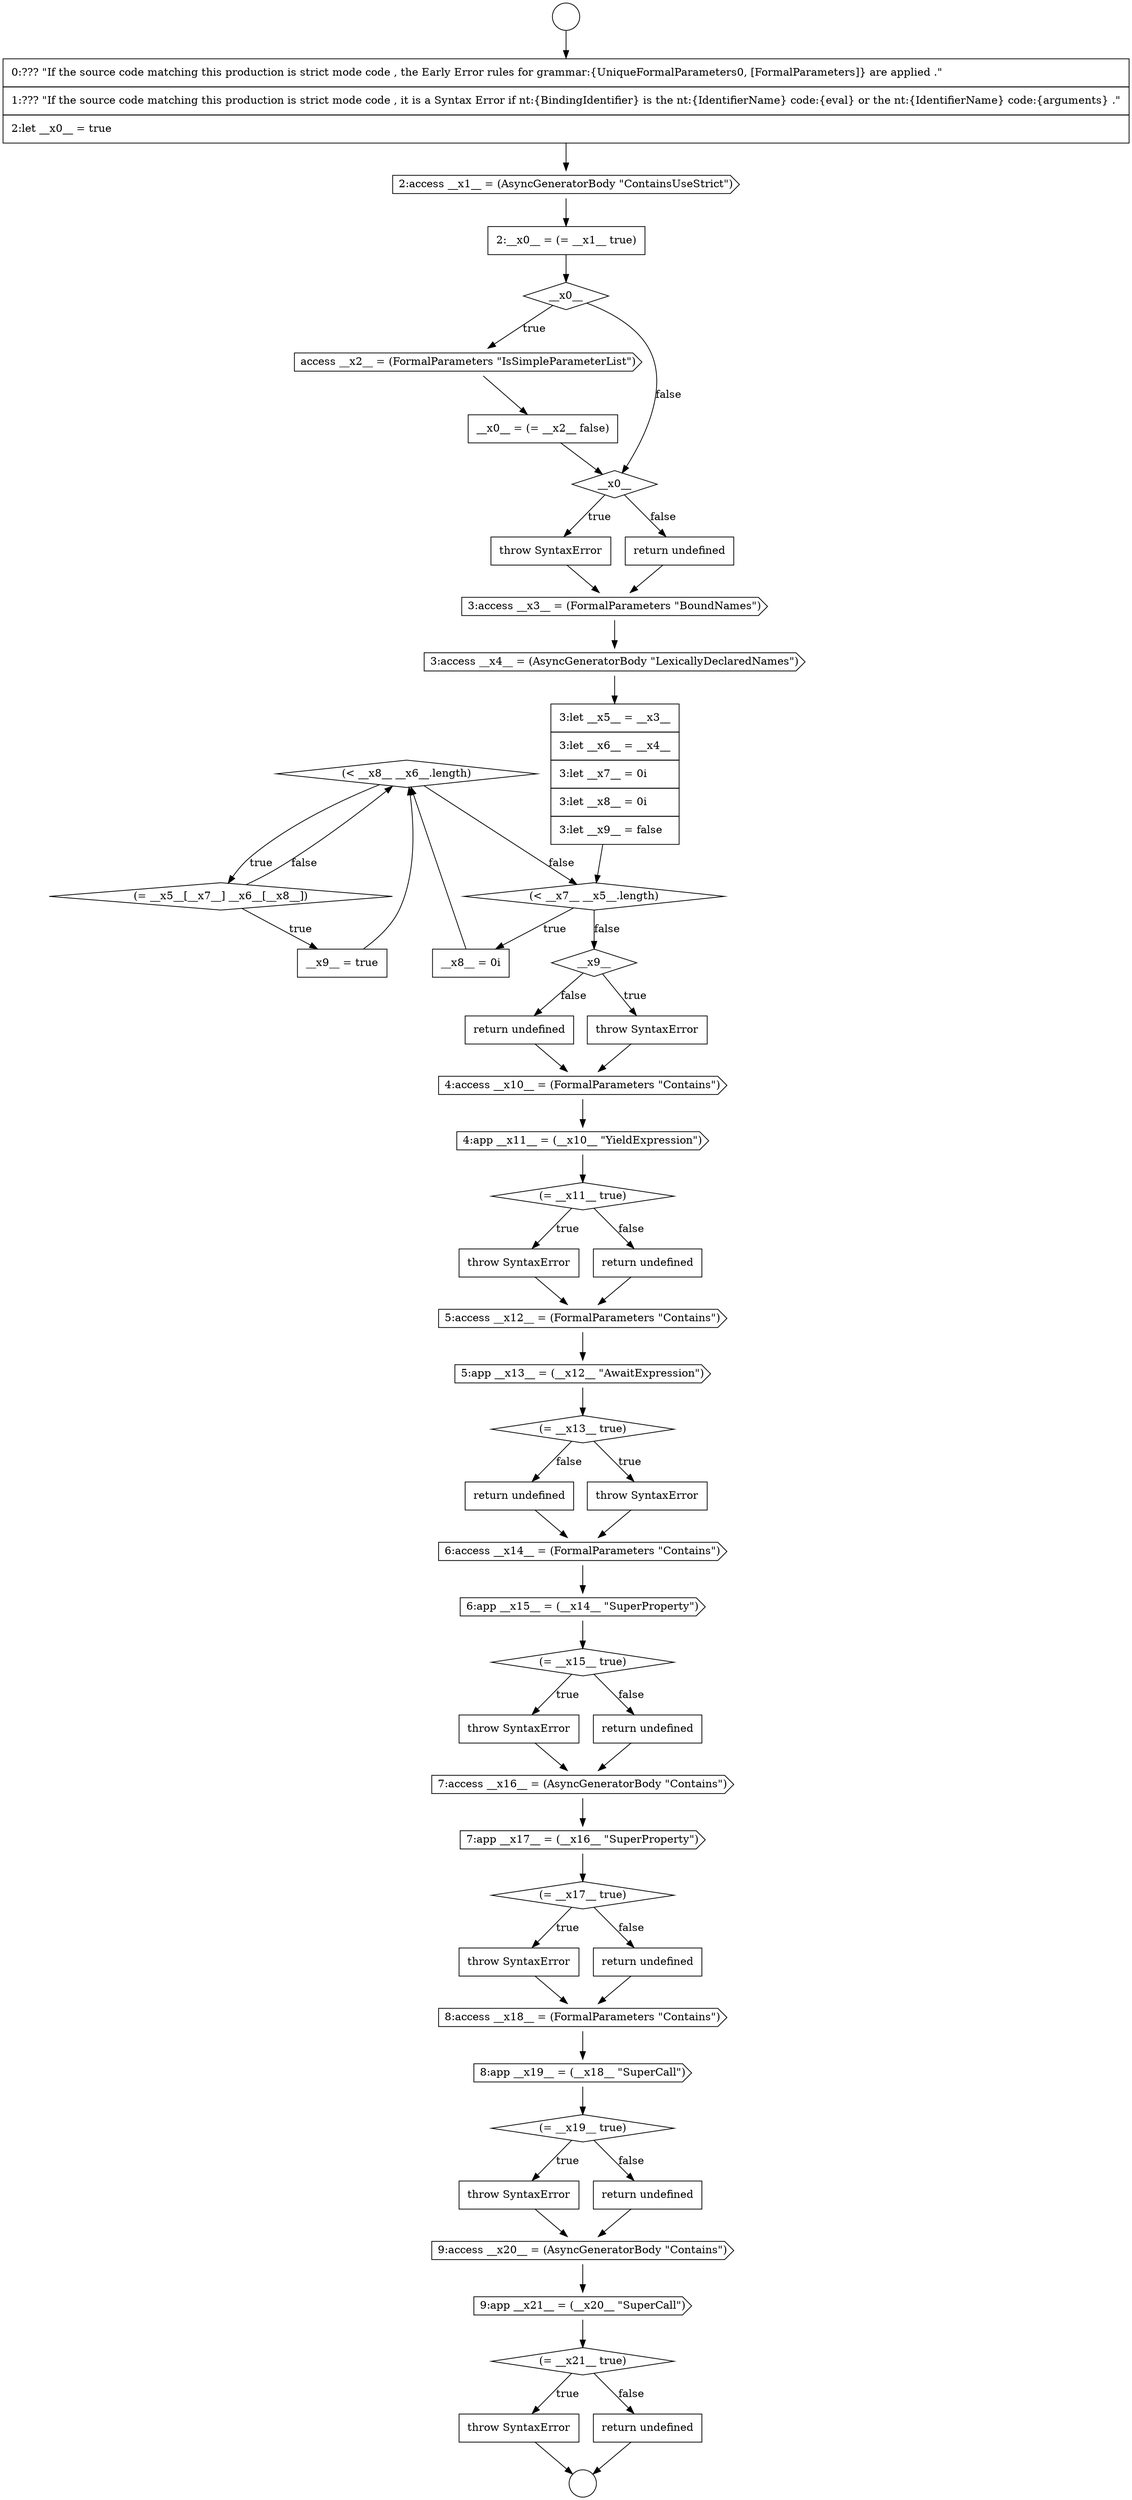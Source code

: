 digraph {
  node19204 [shape=diamond, label=<<font color="black">(&lt; __x8__ __x6__.length)</font>> color="black" fillcolor="white" style=filled]
  node19213 [shape=none, margin=0, label=<<font color="black">
    <table border="0" cellborder="1" cellspacing="0" cellpadding="10">
      <tr><td align="left">throw SyntaxError</td></tr>
    </table>
  </font>> color="black" fillcolor="white" style=filled]
  node19226 [shape=cds, label=<<font color="black">7:app __x17__ = (__x16__ &quot;SuperProperty&quot;)</font>> color="black" fillcolor="white" style=filled]
  node19231 [shape=cds, label=<<font color="black">8:app __x19__ = (__x18__ &quot;SuperCall&quot;)</font>> color="black" fillcolor="white" style=filled]
  node19203 [shape=none, margin=0, label=<<font color="black">
    <table border="0" cellborder="1" cellspacing="0" cellpadding="10">
      <tr><td align="left">__x8__ = 0i</td></tr>
    </table>
  </font>> color="black" fillcolor="white" style=filled]
  node19228 [shape=none, margin=0, label=<<font color="black">
    <table border="0" cellborder="1" cellspacing="0" cellpadding="10">
      <tr><td align="left">throw SyntaxError</td></tr>
    </table>
  </font>> color="black" fillcolor="white" style=filled]
  node19230 [shape=cds, label=<<font color="black">8:access __x18__ = (FormalParameters &quot;Contains&quot;)</font>> color="black" fillcolor="white" style=filled]
  node19236 [shape=cds, label=<<font color="black">9:app __x21__ = (__x20__ &quot;SuperCall&quot;)</font>> color="black" fillcolor="white" style=filled]
  node19191 [shape=cds, label=<<font color="black">2:access __x1__ = (AsyncGeneratorBody &quot;ContainsUseStrict&quot;)</font>> color="black" fillcolor="white" style=filled]
  node19219 [shape=none, margin=0, label=<<font color="black">
    <table border="0" cellborder="1" cellspacing="0" cellpadding="10">
      <tr><td align="left">return undefined</td></tr>
    </table>
  </font>> color="black" fillcolor="white" style=filled]
  node19209 [shape=none, margin=0, label=<<font color="black">
    <table border="0" cellborder="1" cellspacing="0" cellpadding="10">
      <tr><td align="left">return undefined</td></tr>
    </table>
  </font>> color="black" fillcolor="white" style=filled]
  node19223 [shape=none, margin=0, label=<<font color="black">
    <table border="0" cellborder="1" cellspacing="0" cellpadding="10">
      <tr><td align="left">throw SyntaxError</td></tr>
    </table>
  </font>> color="black" fillcolor="white" style=filled]
  node19197 [shape=none, margin=0, label=<<font color="black">
    <table border="0" cellborder="1" cellspacing="0" cellpadding="10">
      <tr><td align="left">throw SyntaxError</td></tr>
    </table>
  </font>> color="black" fillcolor="white" style=filled]
  node19206 [shape=none, margin=0, label=<<font color="black">
    <table border="0" cellborder="1" cellspacing="0" cellpadding="10">
      <tr><td align="left">__x9__ = true</td></tr>
    </table>
  </font>> color="black" fillcolor="white" style=filled]
  node19201 [shape=none, margin=0, label=<<font color="black">
    <table border="0" cellborder="1" cellspacing="0" cellpadding="10">
      <tr><td align="left">3:let __x5__ = __x3__</td></tr>
      <tr><td align="left">3:let __x6__ = __x4__</td></tr>
      <tr><td align="left">3:let __x7__ = 0i</td></tr>
      <tr><td align="left">3:let __x8__ = 0i</td></tr>
      <tr><td align="left">3:let __x9__ = false</td></tr>
    </table>
  </font>> color="black" fillcolor="white" style=filled]
  node19216 [shape=cds, label=<<font color="black">5:app __x13__ = (__x12__ &quot;AwaitExpression&quot;)</font>> color="black" fillcolor="white" style=filled]
  node19233 [shape=none, margin=0, label=<<font color="black">
    <table border="0" cellborder="1" cellspacing="0" cellpadding="10">
      <tr><td align="left">throw SyntaxError</td></tr>
    </table>
  </font>> color="black" fillcolor="white" style=filled]
  node19238 [shape=none, margin=0, label=<<font color="black">
    <table border="0" cellborder="1" cellspacing="0" cellpadding="10">
      <tr><td align="left">throw SyntaxError</td></tr>
    </table>
  </font>> color="black" fillcolor="white" style=filled]
  node19194 [shape=cds, label=<<font color="black">access __x2__ = (FormalParameters &quot;IsSimpleParameterList&quot;)</font>> color="black" fillcolor="white" style=filled]
  node19218 [shape=none, margin=0, label=<<font color="black">
    <table border="0" cellborder="1" cellspacing="0" cellpadding="10">
      <tr><td align="left">throw SyntaxError</td></tr>
    </table>
  </font>> color="black" fillcolor="white" style=filled]
  node19214 [shape=none, margin=0, label=<<font color="black">
    <table border="0" cellborder="1" cellspacing="0" cellpadding="10">
      <tr><td align="left">return undefined</td></tr>
    </table>
  </font>> color="black" fillcolor="white" style=filled]
  node19190 [shape=none, margin=0, label=<<font color="black">
    <table border="0" cellborder="1" cellspacing="0" cellpadding="10">
      <tr><td align="left">0:??? &quot;If the source code matching this production is strict mode code , the Early Error rules for grammar:{UniqueFormalParameters0, [FormalParameters]} are applied .&quot;</td></tr>
      <tr><td align="left">1:??? &quot;If the source code matching this production is strict mode code , it is a Syntax Error if nt:{BindingIdentifier} is the nt:{IdentifierName} code:{eval} or the nt:{IdentifierName} code:{arguments} .&quot;</td></tr>
      <tr><td align="left">2:let __x0__ = true</td></tr>
    </table>
  </font>> color="black" fillcolor="white" style=filled]
  node19235 [shape=cds, label=<<font color="black">9:access __x20__ = (AsyncGeneratorBody &quot;Contains&quot;)</font>> color="black" fillcolor="white" style=filled]
  node19210 [shape=cds, label=<<font color="black">4:access __x10__ = (FormalParameters &quot;Contains&quot;)</font>> color="black" fillcolor="white" style=filled]
  node19195 [shape=none, margin=0, label=<<font color="black">
    <table border="0" cellborder="1" cellspacing="0" cellpadding="10">
      <tr><td align="left">__x0__ = (= __x2__ false)</td></tr>
    </table>
  </font>> color="black" fillcolor="white" style=filled]
  node19222 [shape=diamond, label=<<font color="black">(= __x15__ true)</font>> color="black" fillcolor="white" style=filled]
  node19198 [shape=none, margin=0, label=<<font color="black">
    <table border="0" cellborder="1" cellspacing="0" cellpadding="10">
      <tr><td align="left">return undefined</td></tr>
    </table>
  </font>> color="black" fillcolor="white" style=filled]
  node19227 [shape=diamond, label=<<font color="black">(= __x17__ true)</font>> color="black" fillcolor="white" style=filled]
  node19217 [shape=diamond, label=<<font color="black">(= __x13__ true)</font>> color="black" fillcolor="white" style=filled]
  node19215 [shape=cds, label=<<font color="black">5:access __x12__ = (FormalParameters &quot;Contains&quot;)</font>> color="black" fillcolor="white" style=filled]
  node19202 [shape=diamond, label=<<font color="black">(&lt; __x7__ __x5__.length)</font>> color="black" fillcolor="white" style=filled]
  node19234 [shape=none, margin=0, label=<<font color="black">
    <table border="0" cellborder="1" cellspacing="0" cellpadding="10">
      <tr><td align="left">return undefined</td></tr>
    </table>
  </font>> color="black" fillcolor="white" style=filled]
  node19189 [shape=circle label=" " color="black" fillcolor="white" style=filled]
  node19208 [shape=none, margin=0, label=<<font color="black">
    <table border="0" cellborder="1" cellspacing="0" cellpadding="10">
      <tr><td align="left">throw SyntaxError</td></tr>
    </table>
  </font>> color="black" fillcolor="white" style=filled]
  node19239 [shape=none, margin=0, label=<<font color="black">
    <table border="0" cellborder="1" cellspacing="0" cellpadding="10">
      <tr><td align="left">return undefined</td></tr>
    </table>
  </font>> color="black" fillcolor="white" style=filled]
  node19221 [shape=cds, label=<<font color="black">6:app __x15__ = (__x14__ &quot;SuperProperty&quot;)</font>> color="black" fillcolor="white" style=filled]
  node19211 [shape=cds, label=<<font color="black">4:app __x11__ = (__x10__ &quot;YieldExpression&quot;)</font>> color="black" fillcolor="white" style=filled]
  node19199 [shape=cds, label=<<font color="black">3:access __x3__ = (FormalParameters &quot;BoundNames&quot;)</font>> color="black" fillcolor="white" style=filled]
  node19192 [shape=none, margin=0, label=<<font color="black">
    <table border="0" cellborder="1" cellspacing="0" cellpadding="10">
      <tr><td align="left">2:__x0__ = (= __x1__ true)</td></tr>
    </table>
  </font>> color="black" fillcolor="white" style=filled]
  node19229 [shape=none, margin=0, label=<<font color="black">
    <table border="0" cellborder="1" cellspacing="0" cellpadding="10">
      <tr><td align="left">return undefined</td></tr>
    </table>
  </font>> color="black" fillcolor="white" style=filled]
  node19220 [shape=cds, label=<<font color="black">6:access __x14__ = (FormalParameters &quot;Contains&quot;)</font>> color="black" fillcolor="white" style=filled]
  node19224 [shape=none, margin=0, label=<<font color="black">
    <table border="0" cellborder="1" cellspacing="0" cellpadding="10">
      <tr><td align="left">return undefined</td></tr>
    </table>
  </font>> color="black" fillcolor="white" style=filled]
  node19196 [shape=diamond, label=<<font color="black">__x0__</font>> color="black" fillcolor="white" style=filled]
  node19225 [shape=cds, label=<<font color="black">7:access __x16__ = (AsyncGeneratorBody &quot;Contains&quot;)</font>> color="black" fillcolor="white" style=filled]
  node19205 [shape=diamond, label=<<font color="black">(= __x5__[__x7__] __x6__[__x8__])</font>> color="black" fillcolor="white" style=filled]
  node19207 [shape=diamond, label=<<font color="black">__x9__</font>> color="black" fillcolor="white" style=filled]
  node19212 [shape=diamond, label=<<font color="black">(= __x11__ true)</font>> color="black" fillcolor="white" style=filled]
  node19200 [shape=cds, label=<<font color="black">3:access __x4__ = (AsyncGeneratorBody &quot;LexicallyDeclaredNames&quot;)</font>> color="black" fillcolor="white" style=filled]
  node19237 [shape=diamond, label=<<font color="black">(= __x21__ true)</font>> color="black" fillcolor="white" style=filled]
  node19188 [shape=circle label=" " color="black" fillcolor="white" style=filled]
  node19232 [shape=diamond, label=<<font color="black">(= __x19__ true)</font>> color="black" fillcolor="white" style=filled]
  node19193 [shape=diamond, label=<<font color="black">__x0__</font>> color="black" fillcolor="white" style=filled]
  node19200 -> node19201 [ color="black"]
  node19188 -> node19190 [ color="black"]
  node19191 -> node19192 [ color="black"]
  node19233 -> node19235 [ color="black"]
  node19196 -> node19197 [label=<<font color="black">true</font>> color="black"]
  node19196 -> node19198 [label=<<font color="black">false</font>> color="black"]
  node19205 -> node19206 [label=<<font color="black">true</font>> color="black"]
  node19205 -> node19204 [label=<<font color="black">false</font>> color="black"]
  node19222 -> node19223 [label=<<font color="black">true</font>> color="black"]
  node19222 -> node19224 [label=<<font color="black">false</font>> color="black"]
  node19225 -> node19226 [ color="black"]
  node19221 -> node19222 [ color="black"]
  node19190 -> node19191 [ color="black"]
  node19201 -> node19202 [ color="black"]
  node19229 -> node19230 [ color="black"]
  node19231 -> node19232 [ color="black"]
  node19193 -> node19194 [label=<<font color="black">true</font>> color="black"]
  node19193 -> node19196 [label=<<font color="black">false</font>> color="black"]
  node19232 -> node19233 [label=<<font color="black">true</font>> color="black"]
  node19232 -> node19234 [label=<<font color="black">false</font>> color="black"]
  node19234 -> node19235 [ color="black"]
  node19219 -> node19220 [ color="black"]
  node19237 -> node19238 [label=<<font color="black">true</font>> color="black"]
  node19237 -> node19239 [label=<<font color="black">false</font>> color="black"]
  node19204 -> node19205 [label=<<font color="black">true</font>> color="black"]
  node19204 -> node19202 [label=<<font color="black">false</font>> color="black"]
  node19199 -> node19200 [ color="black"]
  node19209 -> node19210 [ color="black"]
  node19203 -> node19204 [ color="black"]
  node19197 -> node19199 [ color="black"]
  node19239 -> node19189 [ color="black"]
  node19224 -> node19225 [ color="black"]
  node19235 -> node19236 [ color="black"]
  node19227 -> node19228 [label=<<font color="black">true</font>> color="black"]
  node19227 -> node19229 [label=<<font color="black">false</font>> color="black"]
  node19215 -> node19216 [ color="black"]
  node19226 -> node19227 [ color="black"]
  node19212 -> node19213 [label=<<font color="black">true</font>> color="black"]
  node19212 -> node19214 [label=<<font color="black">false</font>> color="black"]
  node19236 -> node19237 [ color="black"]
  node19202 -> node19203 [label=<<font color="black">true</font>> color="black"]
  node19202 -> node19207 [label=<<font color="black">false</font>> color="black"]
  node19206 -> node19204 [ color="black"]
  node19210 -> node19211 [ color="black"]
  node19217 -> node19218 [label=<<font color="black">true</font>> color="black"]
  node19217 -> node19219 [label=<<font color="black">false</font>> color="black"]
  node19195 -> node19196 [ color="black"]
  node19194 -> node19195 [ color="black"]
  node19198 -> node19199 [ color="black"]
  node19192 -> node19193 [ color="black"]
  node19211 -> node19212 [ color="black"]
  node19216 -> node19217 [ color="black"]
  node19214 -> node19215 [ color="black"]
  node19218 -> node19220 [ color="black"]
  node19208 -> node19210 [ color="black"]
  node19238 -> node19189 [ color="black"]
  node19207 -> node19208 [label=<<font color="black">true</font>> color="black"]
  node19207 -> node19209 [label=<<font color="black">false</font>> color="black"]
  node19213 -> node19215 [ color="black"]
  node19223 -> node19225 [ color="black"]
  node19228 -> node19230 [ color="black"]
  node19220 -> node19221 [ color="black"]
  node19230 -> node19231 [ color="black"]
}
